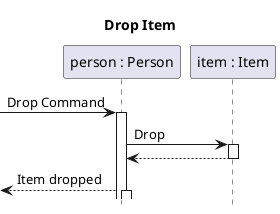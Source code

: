 @startuml drop_item_sequence
title Drop Item
hide footbox
participant "person : Person" as per
participant "item : Item" as item

[-> per ++: Drop Command

per -> item ++: Drop
item --> per --: 

<-- per ++ : Item dropped

@enduml